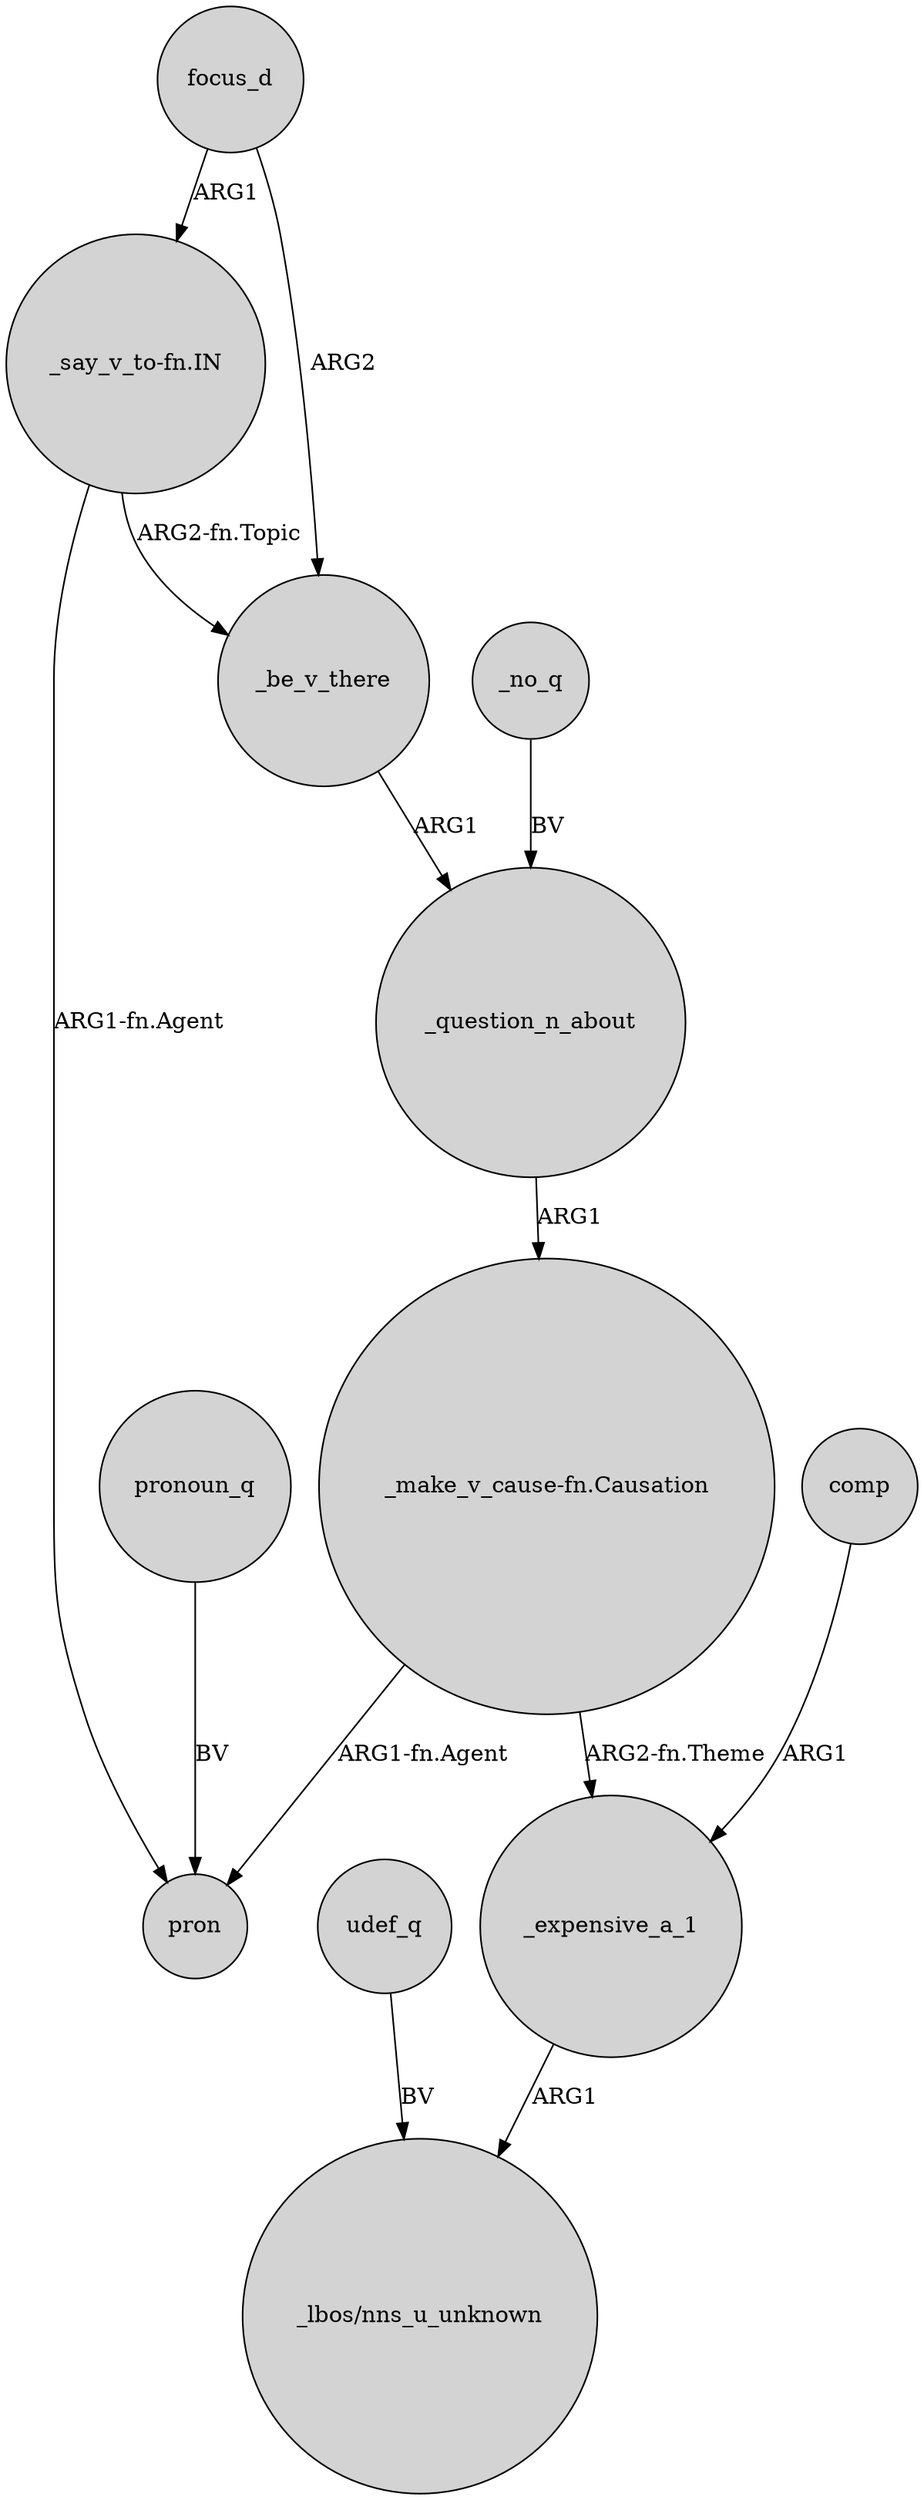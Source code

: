 digraph {
	node [shape=circle style=filled]
	"_make_v_cause-fn.Causation" -> _expensive_a_1 [label="ARG2-fn.Theme"]
	"_make_v_cause-fn.Causation" -> pron [label="ARG1-fn.Agent"]
	comp -> _expensive_a_1 [label=ARG1]
	_question_n_about -> "_make_v_cause-fn.Causation" [label=ARG1]
	"_say_v_to-fn.IN" -> pron [label="ARG1-fn.Agent"]
	pronoun_q -> pron [label=BV]
	"_say_v_to-fn.IN" -> _be_v_there [label="ARG2-fn.Topic"]
	_be_v_there -> _question_n_about [label=ARG1]
	_expensive_a_1 -> "_lbos/nns_u_unknown" [label=ARG1]
	focus_d -> _be_v_there [label=ARG2]
	focus_d -> "_say_v_to-fn.IN" [label=ARG1]
	udef_q -> "_lbos/nns_u_unknown" [label=BV]
	_no_q -> _question_n_about [label=BV]
}
